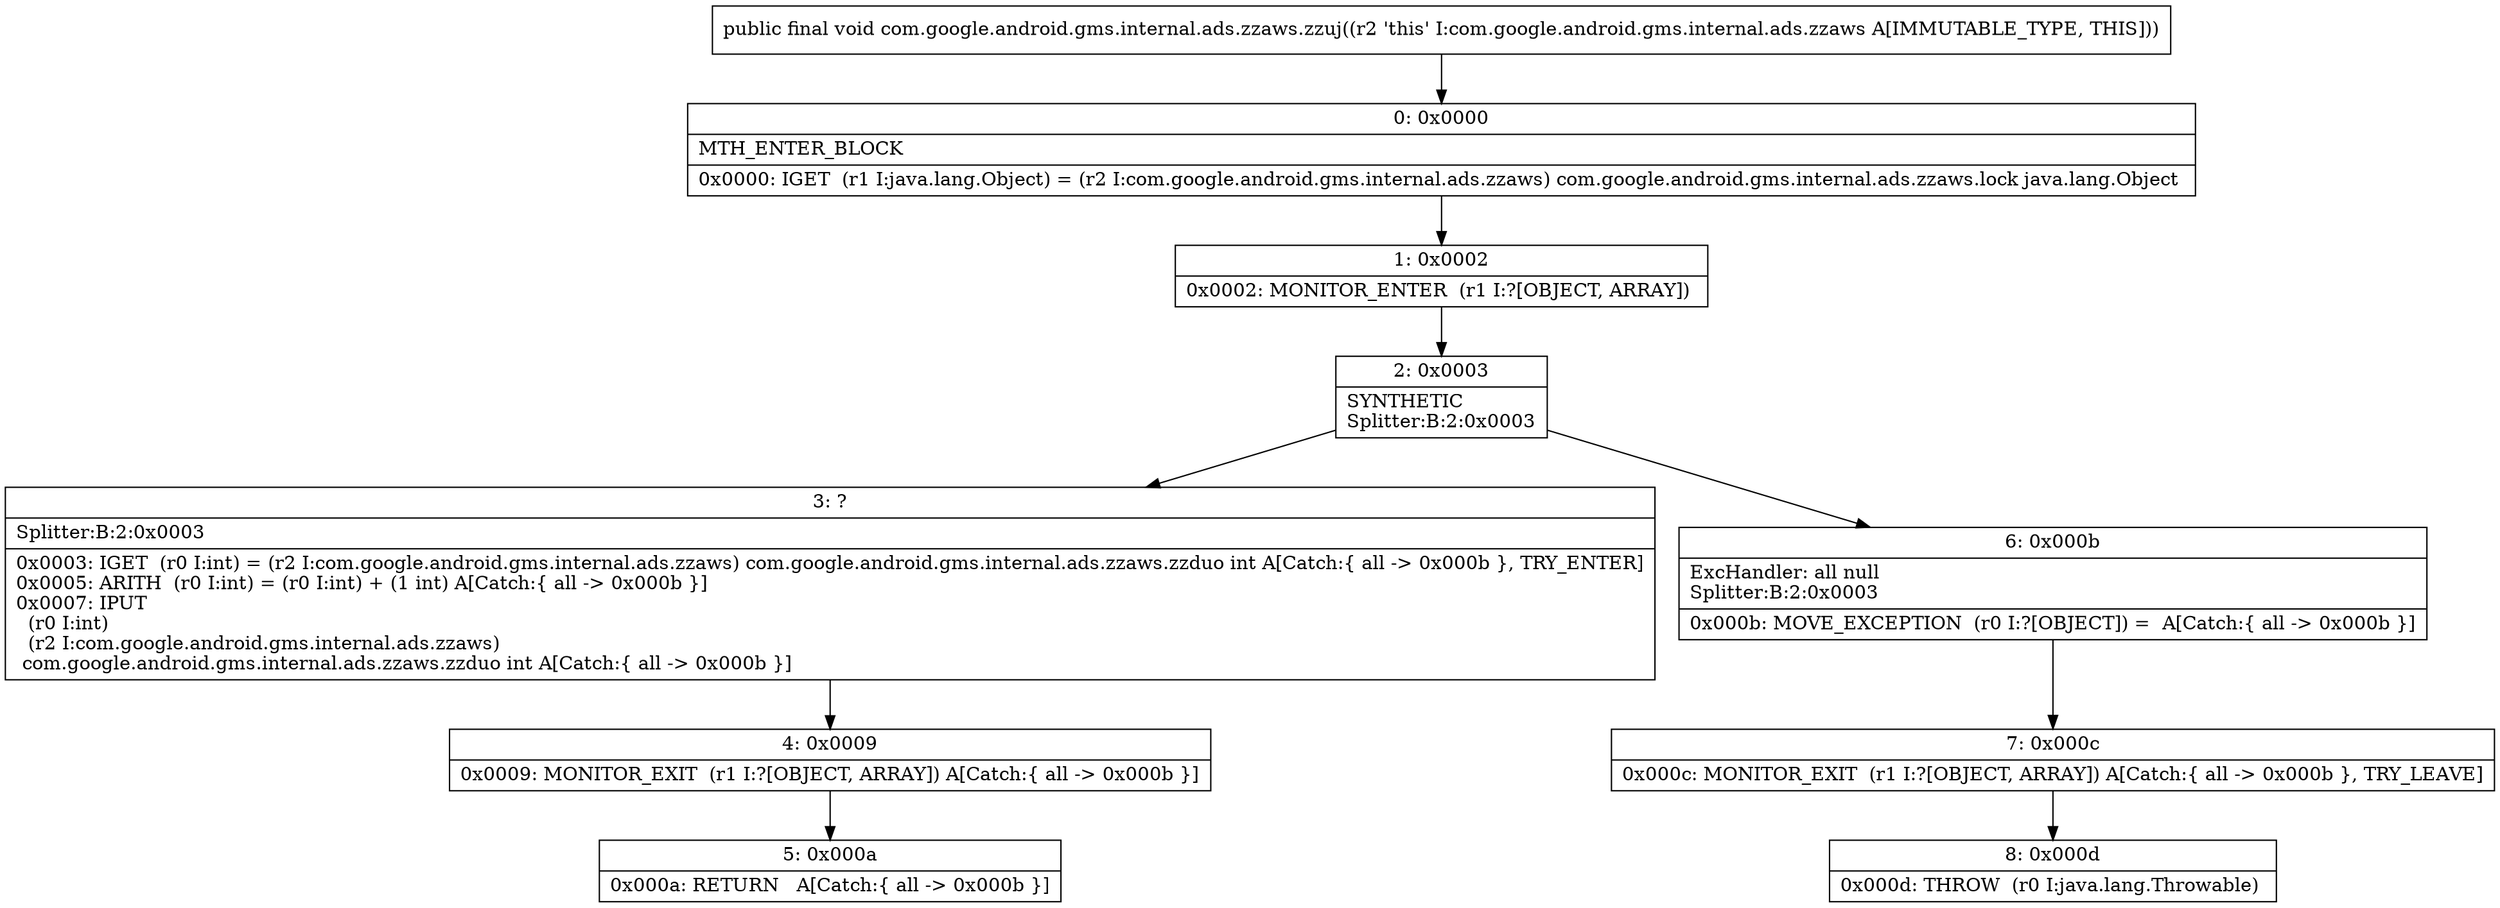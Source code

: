 digraph "CFG forcom.google.android.gms.internal.ads.zzaws.zzuj()V" {
Node_0 [shape=record,label="{0\:\ 0x0000|MTH_ENTER_BLOCK\l|0x0000: IGET  (r1 I:java.lang.Object) = (r2 I:com.google.android.gms.internal.ads.zzaws) com.google.android.gms.internal.ads.zzaws.lock java.lang.Object \l}"];
Node_1 [shape=record,label="{1\:\ 0x0002|0x0002: MONITOR_ENTER  (r1 I:?[OBJECT, ARRAY]) \l}"];
Node_2 [shape=record,label="{2\:\ 0x0003|SYNTHETIC\lSplitter:B:2:0x0003\l}"];
Node_3 [shape=record,label="{3\:\ ?|Splitter:B:2:0x0003\l|0x0003: IGET  (r0 I:int) = (r2 I:com.google.android.gms.internal.ads.zzaws) com.google.android.gms.internal.ads.zzaws.zzduo int A[Catch:\{ all \-\> 0x000b \}, TRY_ENTER]\l0x0005: ARITH  (r0 I:int) = (r0 I:int) + (1 int) A[Catch:\{ all \-\> 0x000b \}]\l0x0007: IPUT  \l  (r0 I:int)\l  (r2 I:com.google.android.gms.internal.ads.zzaws)\l com.google.android.gms.internal.ads.zzaws.zzduo int A[Catch:\{ all \-\> 0x000b \}]\l}"];
Node_4 [shape=record,label="{4\:\ 0x0009|0x0009: MONITOR_EXIT  (r1 I:?[OBJECT, ARRAY]) A[Catch:\{ all \-\> 0x000b \}]\l}"];
Node_5 [shape=record,label="{5\:\ 0x000a|0x000a: RETURN   A[Catch:\{ all \-\> 0x000b \}]\l}"];
Node_6 [shape=record,label="{6\:\ 0x000b|ExcHandler: all null\lSplitter:B:2:0x0003\l|0x000b: MOVE_EXCEPTION  (r0 I:?[OBJECT]) =  A[Catch:\{ all \-\> 0x000b \}]\l}"];
Node_7 [shape=record,label="{7\:\ 0x000c|0x000c: MONITOR_EXIT  (r1 I:?[OBJECT, ARRAY]) A[Catch:\{ all \-\> 0x000b \}, TRY_LEAVE]\l}"];
Node_8 [shape=record,label="{8\:\ 0x000d|0x000d: THROW  (r0 I:java.lang.Throwable) \l}"];
MethodNode[shape=record,label="{public final void com.google.android.gms.internal.ads.zzaws.zzuj((r2 'this' I:com.google.android.gms.internal.ads.zzaws A[IMMUTABLE_TYPE, THIS])) }"];
MethodNode -> Node_0;
Node_0 -> Node_1;
Node_1 -> Node_2;
Node_2 -> Node_3;
Node_2 -> Node_6;
Node_3 -> Node_4;
Node_4 -> Node_5;
Node_6 -> Node_7;
Node_7 -> Node_8;
}

